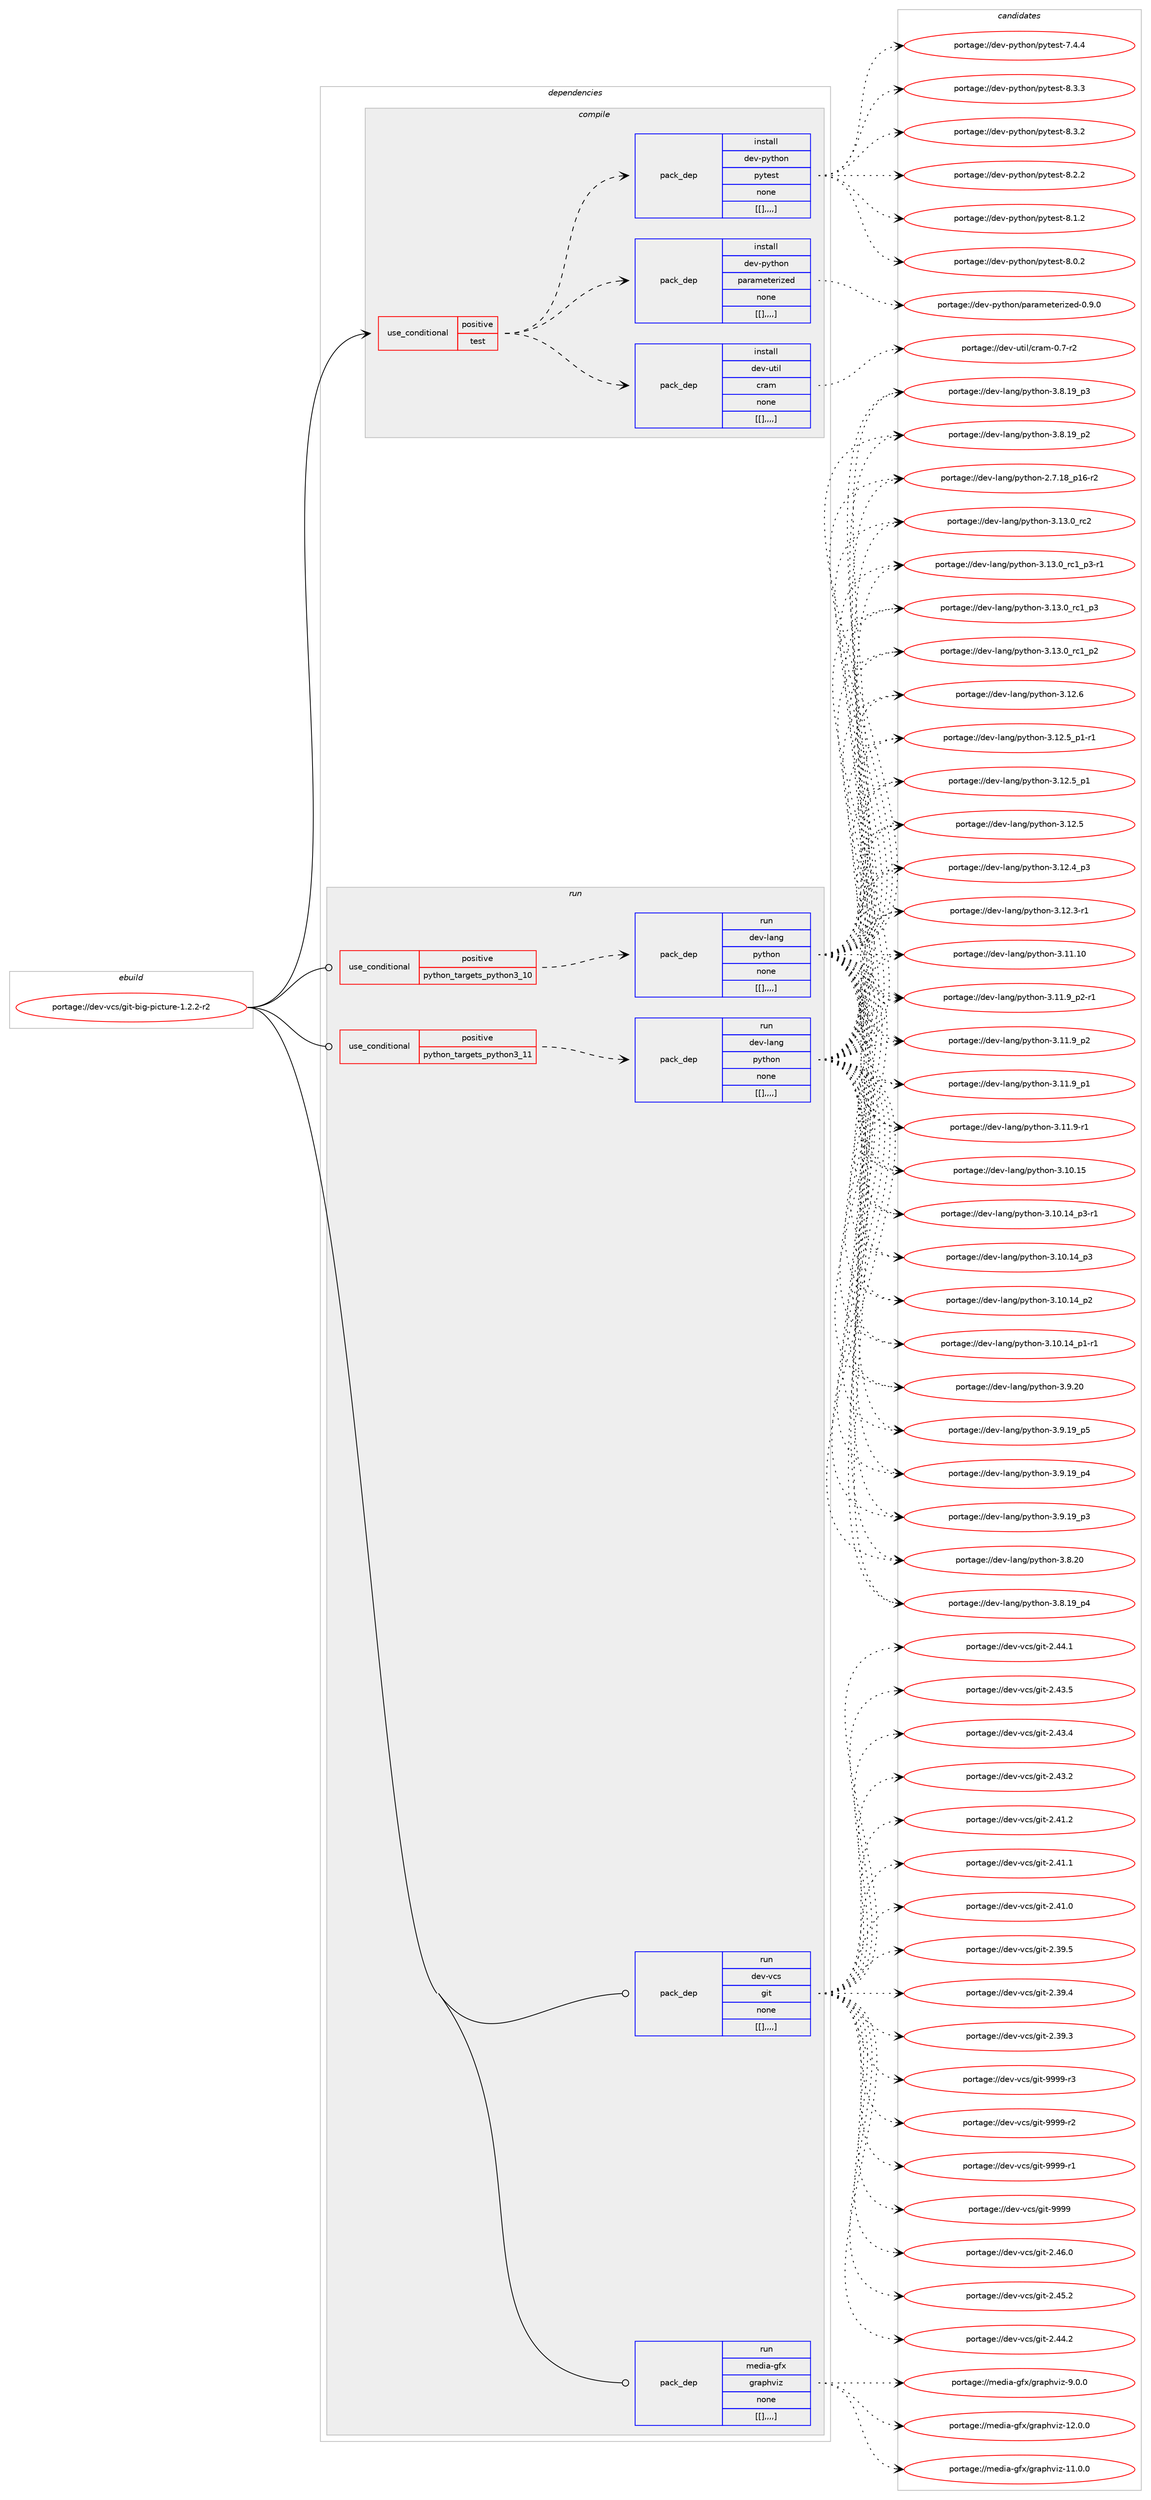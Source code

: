 digraph prolog {

# *************
# Graph options
# *************

newrank=true;
concentrate=true;
compound=true;
graph [rankdir=LR,fontname=Helvetica,fontsize=10,ranksep=1.5];#, ranksep=2.5, nodesep=0.2];
edge  [arrowhead=vee];
node  [fontname=Helvetica,fontsize=10];

# **********
# The ebuild
# **********

subgraph cluster_leftcol {
color=gray;
label=<<i>ebuild</i>>;
id [label="portage://dev-vcs/git-big-picture-1.2.2-r2", color=red, width=4, href="../dev-vcs/git-big-picture-1.2.2-r2.svg"];
}

# ****************
# The dependencies
# ****************

subgraph cluster_midcol {
color=gray;
label=<<i>dependencies</i>>;
subgraph cluster_compile {
fillcolor="#eeeeee";
style=filled;
label=<<i>compile</i>>;
subgraph cond64264 {
dependency226033 [label=<<TABLE BORDER="0" CELLBORDER="1" CELLSPACING="0" CELLPADDING="4"><TR><TD ROWSPAN="3" CELLPADDING="10">use_conditional</TD></TR><TR><TD>positive</TD></TR><TR><TD>test</TD></TR></TABLE>>, shape=none, color=red];
subgraph pack160314 {
dependency226034 [label=<<TABLE BORDER="0" CELLBORDER="1" CELLSPACING="0" CELLPADDING="4" WIDTH="220"><TR><TD ROWSPAN="6" CELLPADDING="30">pack_dep</TD></TR><TR><TD WIDTH="110">install</TD></TR><TR><TD>dev-python</TD></TR><TR><TD>parameterized</TD></TR><TR><TD>none</TD></TR><TR><TD>[[],,,,]</TD></TR></TABLE>>, shape=none, color=blue];
}
dependency226033:e -> dependency226034:w [weight=20,style="dashed",arrowhead="vee"];
subgraph pack160315 {
dependency226035 [label=<<TABLE BORDER="0" CELLBORDER="1" CELLSPACING="0" CELLPADDING="4" WIDTH="220"><TR><TD ROWSPAN="6" CELLPADDING="30">pack_dep</TD></TR><TR><TD WIDTH="110">install</TD></TR><TR><TD>dev-python</TD></TR><TR><TD>pytest</TD></TR><TR><TD>none</TD></TR><TR><TD>[[],,,,]</TD></TR></TABLE>>, shape=none, color=blue];
}
dependency226033:e -> dependency226035:w [weight=20,style="dashed",arrowhead="vee"];
subgraph pack160316 {
dependency226036 [label=<<TABLE BORDER="0" CELLBORDER="1" CELLSPACING="0" CELLPADDING="4" WIDTH="220"><TR><TD ROWSPAN="6" CELLPADDING="30">pack_dep</TD></TR><TR><TD WIDTH="110">install</TD></TR><TR><TD>dev-util</TD></TR><TR><TD>cram</TD></TR><TR><TD>none</TD></TR><TR><TD>[[],,,,]</TD></TR></TABLE>>, shape=none, color=blue];
}
dependency226033:e -> dependency226036:w [weight=20,style="dashed",arrowhead="vee"];
}
id:e -> dependency226033:w [weight=20,style="solid",arrowhead="vee"];
}
subgraph cluster_compileandrun {
fillcolor="#eeeeee";
style=filled;
label=<<i>compile and run</i>>;
}
subgraph cluster_run {
fillcolor="#eeeeee";
style=filled;
label=<<i>run</i>>;
subgraph cond64265 {
dependency226037 [label=<<TABLE BORDER="0" CELLBORDER="1" CELLSPACING="0" CELLPADDING="4"><TR><TD ROWSPAN="3" CELLPADDING="10">use_conditional</TD></TR><TR><TD>positive</TD></TR><TR><TD>python_targets_python3_10</TD></TR></TABLE>>, shape=none, color=red];
subgraph pack160317 {
dependency226038 [label=<<TABLE BORDER="0" CELLBORDER="1" CELLSPACING="0" CELLPADDING="4" WIDTH="220"><TR><TD ROWSPAN="6" CELLPADDING="30">pack_dep</TD></TR><TR><TD WIDTH="110">run</TD></TR><TR><TD>dev-lang</TD></TR><TR><TD>python</TD></TR><TR><TD>none</TD></TR><TR><TD>[[],,,,]</TD></TR></TABLE>>, shape=none, color=blue];
}
dependency226037:e -> dependency226038:w [weight=20,style="dashed",arrowhead="vee"];
}
id:e -> dependency226037:w [weight=20,style="solid",arrowhead="odot"];
subgraph cond64266 {
dependency226039 [label=<<TABLE BORDER="0" CELLBORDER="1" CELLSPACING="0" CELLPADDING="4"><TR><TD ROWSPAN="3" CELLPADDING="10">use_conditional</TD></TR><TR><TD>positive</TD></TR><TR><TD>python_targets_python3_11</TD></TR></TABLE>>, shape=none, color=red];
subgraph pack160318 {
dependency226040 [label=<<TABLE BORDER="0" CELLBORDER="1" CELLSPACING="0" CELLPADDING="4" WIDTH="220"><TR><TD ROWSPAN="6" CELLPADDING="30">pack_dep</TD></TR><TR><TD WIDTH="110">run</TD></TR><TR><TD>dev-lang</TD></TR><TR><TD>python</TD></TR><TR><TD>none</TD></TR><TR><TD>[[],,,,]</TD></TR></TABLE>>, shape=none, color=blue];
}
dependency226039:e -> dependency226040:w [weight=20,style="dashed",arrowhead="vee"];
}
id:e -> dependency226039:w [weight=20,style="solid",arrowhead="odot"];
subgraph pack160319 {
dependency226041 [label=<<TABLE BORDER="0" CELLBORDER="1" CELLSPACING="0" CELLPADDING="4" WIDTH="220"><TR><TD ROWSPAN="6" CELLPADDING="30">pack_dep</TD></TR><TR><TD WIDTH="110">run</TD></TR><TR><TD>dev-vcs</TD></TR><TR><TD>git</TD></TR><TR><TD>none</TD></TR><TR><TD>[[],,,,]</TD></TR></TABLE>>, shape=none, color=blue];
}
id:e -> dependency226041:w [weight=20,style="solid",arrowhead="odot"];
subgraph pack160320 {
dependency226042 [label=<<TABLE BORDER="0" CELLBORDER="1" CELLSPACING="0" CELLPADDING="4" WIDTH="220"><TR><TD ROWSPAN="6" CELLPADDING="30">pack_dep</TD></TR><TR><TD WIDTH="110">run</TD></TR><TR><TD>media-gfx</TD></TR><TR><TD>graphviz</TD></TR><TR><TD>none</TD></TR><TR><TD>[[],,,,]</TD></TR></TABLE>>, shape=none, color=blue];
}
id:e -> dependency226042:w [weight=20,style="solid",arrowhead="odot"];
}
}

# **************
# The candidates
# **************

subgraph cluster_choices {
rank=same;
color=gray;
label=<<i>candidates</i>>;

subgraph choice160314 {
color=black;
nodesep=1;
choice10010111845112121116104111110471129711497109101116101114105122101100454846574648 [label="portage://dev-python/parameterized-0.9.0", color=red, width=4,href="../dev-python/parameterized-0.9.0.svg"];
dependency226034:e -> choice10010111845112121116104111110471129711497109101116101114105122101100454846574648:w [style=dotted,weight="100"];
}
subgraph choice160315 {
color=black;
nodesep=1;
choice1001011184511212111610411111047112121116101115116455646514651 [label="portage://dev-python/pytest-8.3.3", color=red, width=4,href="../dev-python/pytest-8.3.3.svg"];
choice1001011184511212111610411111047112121116101115116455646514650 [label="portage://dev-python/pytest-8.3.2", color=red, width=4,href="../dev-python/pytest-8.3.2.svg"];
choice1001011184511212111610411111047112121116101115116455646504650 [label="portage://dev-python/pytest-8.2.2", color=red, width=4,href="../dev-python/pytest-8.2.2.svg"];
choice1001011184511212111610411111047112121116101115116455646494650 [label="portage://dev-python/pytest-8.1.2", color=red, width=4,href="../dev-python/pytest-8.1.2.svg"];
choice1001011184511212111610411111047112121116101115116455646484650 [label="portage://dev-python/pytest-8.0.2", color=red, width=4,href="../dev-python/pytest-8.0.2.svg"];
choice1001011184511212111610411111047112121116101115116455546524652 [label="portage://dev-python/pytest-7.4.4", color=red, width=4,href="../dev-python/pytest-7.4.4.svg"];
dependency226035:e -> choice1001011184511212111610411111047112121116101115116455646514651:w [style=dotted,weight="100"];
dependency226035:e -> choice1001011184511212111610411111047112121116101115116455646514650:w [style=dotted,weight="100"];
dependency226035:e -> choice1001011184511212111610411111047112121116101115116455646504650:w [style=dotted,weight="100"];
dependency226035:e -> choice1001011184511212111610411111047112121116101115116455646494650:w [style=dotted,weight="100"];
dependency226035:e -> choice1001011184511212111610411111047112121116101115116455646484650:w [style=dotted,weight="100"];
dependency226035:e -> choice1001011184511212111610411111047112121116101115116455546524652:w [style=dotted,weight="100"];
}
subgraph choice160316 {
color=black;
nodesep=1;
choice10010111845117116105108479911497109454846554511450 [label="portage://dev-util/cram-0.7-r2", color=red, width=4,href="../dev-util/cram-0.7-r2.svg"];
dependency226036:e -> choice10010111845117116105108479911497109454846554511450:w [style=dotted,weight="100"];
}
subgraph choice160317 {
color=black;
nodesep=1;
choice10010111845108971101034711212111610411111045514649514648951149950 [label="portage://dev-lang/python-3.13.0_rc2", color=red, width=4,href="../dev-lang/python-3.13.0_rc2.svg"];
choice1001011184510897110103471121211161041111104551464951464895114994995112514511449 [label="portage://dev-lang/python-3.13.0_rc1_p3-r1", color=red, width=4,href="../dev-lang/python-3.13.0_rc1_p3-r1.svg"];
choice100101118451089711010347112121116104111110455146495146489511499499511251 [label="portage://dev-lang/python-3.13.0_rc1_p3", color=red, width=4,href="../dev-lang/python-3.13.0_rc1_p3.svg"];
choice100101118451089711010347112121116104111110455146495146489511499499511250 [label="portage://dev-lang/python-3.13.0_rc1_p2", color=red, width=4,href="../dev-lang/python-3.13.0_rc1_p2.svg"];
choice10010111845108971101034711212111610411111045514649504654 [label="portage://dev-lang/python-3.12.6", color=red, width=4,href="../dev-lang/python-3.12.6.svg"];
choice1001011184510897110103471121211161041111104551464950465395112494511449 [label="portage://dev-lang/python-3.12.5_p1-r1", color=red, width=4,href="../dev-lang/python-3.12.5_p1-r1.svg"];
choice100101118451089711010347112121116104111110455146495046539511249 [label="portage://dev-lang/python-3.12.5_p1", color=red, width=4,href="../dev-lang/python-3.12.5_p1.svg"];
choice10010111845108971101034711212111610411111045514649504653 [label="portage://dev-lang/python-3.12.5", color=red, width=4,href="../dev-lang/python-3.12.5.svg"];
choice100101118451089711010347112121116104111110455146495046529511251 [label="portage://dev-lang/python-3.12.4_p3", color=red, width=4,href="../dev-lang/python-3.12.4_p3.svg"];
choice100101118451089711010347112121116104111110455146495046514511449 [label="portage://dev-lang/python-3.12.3-r1", color=red, width=4,href="../dev-lang/python-3.12.3-r1.svg"];
choice1001011184510897110103471121211161041111104551464949464948 [label="portage://dev-lang/python-3.11.10", color=red, width=4,href="../dev-lang/python-3.11.10.svg"];
choice1001011184510897110103471121211161041111104551464949465795112504511449 [label="portage://dev-lang/python-3.11.9_p2-r1", color=red, width=4,href="../dev-lang/python-3.11.9_p2-r1.svg"];
choice100101118451089711010347112121116104111110455146494946579511250 [label="portage://dev-lang/python-3.11.9_p2", color=red, width=4,href="../dev-lang/python-3.11.9_p2.svg"];
choice100101118451089711010347112121116104111110455146494946579511249 [label="portage://dev-lang/python-3.11.9_p1", color=red, width=4,href="../dev-lang/python-3.11.9_p1.svg"];
choice100101118451089711010347112121116104111110455146494946574511449 [label="portage://dev-lang/python-3.11.9-r1", color=red, width=4,href="../dev-lang/python-3.11.9-r1.svg"];
choice1001011184510897110103471121211161041111104551464948464953 [label="portage://dev-lang/python-3.10.15", color=red, width=4,href="../dev-lang/python-3.10.15.svg"];
choice100101118451089711010347112121116104111110455146494846495295112514511449 [label="portage://dev-lang/python-3.10.14_p3-r1", color=red, width=4,href="../dev-lang/python-3.10.14_p3-r1.svg"];
choice10010111845108971101034711212111610411111045514649484649529511251 [label="portage://dev-lang/python-3.10.14_p3", color=red, width=4,href="../dev-lang/python-3.10.14_p3.svg"];
choice10010111845108971101034711212111610411111045514649484649529511250 [label="portage://dev-lang/python-3.10.14_p2", color=red, width=4,href="../dev-lang/python-3.10.14_p2.svg"];
choice100101118451089711010347112121116104111110455146494846495295112494511449 [label="portage://dev-lang/python-3.10.14_p1-r1", color=red, width=4,href="../dev-lang/python-3.10.14_p1-r1.svg"];
choice10010111845108971101034711212111610411111045514657465048 [label="portage://dev-lang/python-3.9.20", color=red, width=4,href="../dev-lang/python-3.9.20.svg"];
choice100101118451089711010347112121116104111110455146574649579511253 [label="portage://dev-lang/python-3.9.19_p5", color=red, width=4,href="../dev-lang/python-3.9.19_p5.svg"];
choice100101118451089711010347112121116104111110455146574649579511252 [label="portage://dev-lang/python-3.9.19_p4", color=red, width=4,href="../dev-lang/python-3.9.19_p4.svg"];
choice100101118451089711010347112121116104111110455146574649579511251 [label="portage://dev-lang/python-3.9.19_p3", color=red, width=4,href="../dev-lang/python-3.9.19_p3.svg"];
choice10010111845108971101034711212111610411111045514656465048 [label="portage://dev-lang/python-3.8.20", color=red, width=4,href="../dev-lang/python-3.8.20.svg"];
choice100101118451089711010347112121116104111110455146564649579511252 [label="portage://dev-lang/python-3.8.19_p4", color=red, width=4,href="../dev-lang/python-3.8.19_p4.svg"];
choice100101118451089711010347112121116104111110455146564649579511251 [label="portage://dev-lang/python-3.8.19_p3", color=red, width=4,href="../dev-lang/python-3.8.19_p3.svg"];
choice100101118451089711010347112121116104111110455146564649579511250 [label="portage://dev-lang/python-3.8.19_p2", color=red, width=4,href="../dev-lang/python-3.8.19_p2.svg"];
choice100101118451089711010347112121116104111110455046554649569511249544511450 [label="portage://dev-lang/python-2.7.18_p16-r2", color=red, width=4,href="../dev-lang/python-2.7.18_p16-r2.svg"];
dependency226038:e -> choice10010111845108971101034711212111610411111045514649514648951149950:w [style=dotted,weight="100"];
dependency226038:e -> choice1001011184510897110103471121211161041111104551464951464895114994995112514511449:w [style=dotted,weight="100"];
dependency226038:e -> choice100101118451089711010347112121116104111110455146495146489511499499511251:w [style=dotted,weight="100"];
dependency226038:e -> choice100101118451089711010347112121116104111110455146495146489511499499511250:w [style=dotted,weight="100"];
dependency226038:e -> choice10010111845108971101034711212111610411111045514649504654:w [style=dotted,weight="100"];
dependency226038:e -> choice1001011184510897110103471121211161041111104551464950465395112494511449:w [style=dotted,weight="100"];
dependency226038:e -> choice100101118451089711010347112121116104111110455146495046539511249:w [style=dotted,weight="100"];
dependency226038:e -> choice10010111845108971101034711212111610411111045514649504653:w [style=dotted,weight="100"];
dependency226038:e -> choice100101118451089711010347112121116104111110455146495046529511251:w [style=dotted,weight="100"];
dependency226038:e -> choice100101118451089711010347112121116104111110455146495046514511449:w [style=dotted,weight="100"];
dependency226038:e -> choice1001011184510897110103471121211161041111104551464949464948:w [style=dotted,weight="100"];
dependency226038:e -> choice1001011184510897110103471121211161041111104551464949465795112504511449:w [style=dotted,weight="100"];
dependency226038:e -> choice100101118451089711010347112121116104111110455146494946579511250:w [style=dotted,weight="100"];
dependency226038:e -> choice100101118451089711010347112121116104111110455146494946579511249:w [style=dotted,weight="100"];
dependency226038:e -> choice100101118451089711010347112121116104111110455146494946574511449:w [style=dotted,weight="100"];
dependency226038:e -> choice1001011184510897110103471121211161041111104551464948464953:w [style=dotted,weight="100"];
dependency226038:e -> choice100101118451089711010347112121116104111110455146494846495295112514511449:w [style=dotted,weight="100"];
dependency226038:e -> choice10010111845108971101034711212111610411111045514649484649529511251:w [style=dotted,weight="100"];
dependency226038:e -> choice10010111845108971101034711212111610411111045514649484649529511250:w [style=dotted,weight="100"];
dependency226038:e -> choice100101118451089711010347112121116104111110455146494846495295112494511449:w [style=dotted,weight="100"];
dependency226038:e -> choice10010111845108971101034711212111610411111045514657465048:w [style=dotted,weight="100"];
dependency226038:e -> choice100101118451089711010347112121116104111110455146574649579511253:w [style=dotted,weight="100"];
dependency226038:e -> choice100101118451089711010347112121116104111110455146574649579511252:w [style=dotted,weight="100"];
dependency226038:e -> choice100101118451089711010347112121116104111110455146574649579511251:w [style=dotted,weight="100"];
dependency226038:e -> choice10010111845108971101034711212111610411111045514656465048:w [style=dotted,weight="100"];
dependency226038:e -> choice100101118451089711010347112121116104111110455146564649579511252:w [style=dotted,weight="100"];
dependency226038:e -> choice100101118451089711010347112121116104111110455146564649579511251:w [style=dotted,weight="100"];
dependency226038:e -> choice100101118451089711010347112121116104111110455146564649579511250:w [style=dotted,weight="100"];
dependency226038:e -> choice100101118451089711010347112121116104111110455046554649569511249544511450:w [style=dotted,weight="100"];
}
subgraph choice160318 {
color=black;
nodesep=1;
choice10010111845108971101034711212111610411111045514649514648951149950 [label="portage://dev-lang/python-3.13.0_rc2", color=red, width=4,href="../dev-lang/python-3.13.0_rc2.svg"];
choice1001011184510897110103471121211161041111104551464951464895114994995112514511449 [label="portage://dev-lang/python-3.13.0_rc1_p3-r1", color=red, width=4,href="../dev-lang/python-3.13.0_rc1_p3-r1.svg"];
choice100101118451089711010347112121116104111110455146495146489511499499511251 [label="portage://dev-lang/python-3.13.0_rc1_p3", color=red, width=4,href="../dev-lang/python-3.13.0_rc1_p3.svg"];
choice100101118451089711010347112121116104111110455146495146489511499499511250 [label="portage://dev-lang/python-3.13.0_rc1_p2", color=red, width=4,href="../dev-lang/python-3.13.0_rc1_p2.svg"];
choice10010111845108971101034711212111610411111045514649504654 [label="portage://dev-lang/python-3.12.6", color=red, width=4,href="../dev-lang/python-3.12.6.svg"];
choice1001011184510897110103471121211161041111104551464950465395112494511449 [label="portage://dev-lang/python-3.12.5_p1-r1", color=red, width=4,href="../dev-lang/python-3.12.5_p1-r1.svg"];
choice100101118451089711010347112121116104111110455146495046539511249 [label="portage://dev-lang/python-3.12.5_p1", color=red, width=4,href="../dev-lang/python-3.12.5_p1.svg"];
choice10010111845108971101034711212111610411111045514649504653 [label="portage://dev-lang/python-3.12.5", color=red, width=4,href="../dev-lang/python-3.12.5.svg"];
choice100101118451089711010347112121116104111110455146495046529511251 [label="portage://dev-lang/python-3.12.4_p3", color=red, width=4,href="../dev-lang/python-3.12.4_p3.svg"];
choice100101118451089711010347112121116104111110455146495046514511449 [label="portage://dev-lang/python-3.12.3-r1", color=red, width=4,href="../dev-lang/python-3.12.3-r1.svg"];
choice1001011184510897110103471121211161041111104551464949464948 [label="portage://dev-lang/python-3.11.10", color=red, width=4,href="../dev-lang/python-3.11.10.svg"];
choice1001011184510897110103471121211161041111104551464949465795112504511449 [label="portage://dev-lang/python-3.11.9_p2-r1", color=red, width=4,href="../dev-lang/python-3.11.9_p2-r1.svg"];
choice100101118451089711010347112121116104111110455146494946579511250 [label="portage://dev-lang/python-3.11.9_p2", color=red, width=4,href="../dev-lang/python-3.11.9_p2.svg"];
choice100101118451089711010347112121116104111110455146494946579511249 [label="portage://dev-lang/python-3.11.9_p1", color=red, width=4,href="../dev-lang/python-3.11.9_p1.svg"];
choice100101118451089711010347112121116104111110455146494946574511449 [label="portage://dev-lang/python-3.11.9-r1", color=red, width=4,href="../dev-lang/python-3.11.9-r1.svg"];
choice1001011184510897110103471121211161041111104551464948464953 [label="portage://dev-lang/python-3.10.15", color=red, width=4,href="../dev-lang/python-3.10.15.svg"];
choice100101118451089711010347112121116104111110455146494846495295112514511449 [label="portage://dev-lang/python-3.10.14_p3-r1", color=red, width=4,href="../dev-lang/python-3.10.14_p3-r1.svg"];
choice10010111845108971101034711212111610411111045514649484649529511251 [label="portage://dev-lang/python-3.10.14_p3", color=red, width=4,href="../dev-lang/python-3.10.14_p3.svg"];
choice10010111845108971101034711212111610411111045514649484649529511250 [label="portage://dev-lang/python-3.10.14_p2", color=red, width=4,href="../dev-lang/python-3.10.14_p2.svg"];
choice100101118451089711010347112121116104111110455146494846495295112494511449 [label="portage://dev-lang/python-3.10.14_p1-r1", color=red, width=4,href="../dev-lang/python-3.10.14_p1-r1.svg"];
choice10010111845108971101034711212111610411111045514657465048 [label="portage://dev-lang/python-3.9.20", color=red, width=4,href="../dev-lang/python-3.9.20.svg"];
choice100101118451089711010347112121116104111110455146574649579511253 [label="portage://dev-lang/python-3.9.19_p5", color=red, width=4,href="../dev-lang/python-3.9.19_p5.svg"];
choice100101118451089711010347112121116104111110455146574649579511252 [label="portage://dev-lang/python-3.9.19_p4", color=red, width=4,href="../dev-lang/python-3.9.19_p4.svg"];
choice100101118451089711010347112121116104111110455146574649579511251 [label="portage://dev-lang/python-3.9.19_p3", color=red, width=4,href="../dev-lang/python-3.9.19_p3.svg"];
choice10010111845108971101034711212111610411111045514656465048 [label="portage://dev-lang/python-3.8.20", color=red, width=4,href="../dev-lang/python-3.8.20.svg"];
choice100101118451089711010347112121116104111110455146564649579511252 [label="portage://dev-lang/python-3.8.19_p4", color=red, width=4,href="../dev-lang/python-3.8.19_p4.svg"];
choice100101118451089711010347112121116104111110455146564649579511251 [label="portage://dev-lang/python-3.8.19_p3", color=red, width=4,href="../dev-lang/python-3.8.19_p3.svg"];
choice100101118451089711010347112121116104111110455146564649579511250 [label="portage://dev-lang/python-3.8.19_p2", color=red, width=4,href="../dev-lang/python-3.8.19_p2.svg"];
choice100101118451089711010347112121116104111110455046554649569511249544511450 [label="portage://dev-lang/python-2.7.18_p16-r2", color=red, width=4,href="../dev-lang/python-2.7.18_p16-r2.svg"];
dependency226040:e -> choice10010111845108971101034711212111610411111045514649514648951149950:w [style=dotted,weight="100"];
dependency226040:e -> choice1001011184510897110103471121211161041111104551464951464895114994995112514511449:w [style=dotted,weight="100"];
dependency226040:e -> choice100101118451089711010347112121116104111110455146495146489511499499511251:w [style=dotted,weight="100"];
dependency226040:e -> choice100101118451089711010347112121116104111110455146495146489511499499511250:w [style=dotted,weight="100"];
dependency226040:e -> choice10010111845108971101034711212111610411111045514649504654:w [style=dotted,weight="100"];
dependency226040:e -> choice1001011184510897110103471121211161041111104551464950465395112494511449:w [style=dotted,weight="100"];
dependency226040:e -> choice100101118451089711010347112121116104111110455146495046539511249:w [style=dotted,weight="100"];
dependency226040:e -> choice10010111845108971101034711212111610411111045514649504653:w [style=dotted,weight="100"];
dependency226040:e -> choice100101118451089711010347112121116104111110455146495046529511251:w [style=dotted,weight="100"];
dependency226040:e -> choice100101118451089711010347112121116104111110455146495046514511449:w [style=dotted,weight="100"];
dependency226040:e -> choice1001011184510897110103471121211161041111104551464949464948:w [style=dotted,weight="100"];
dependency226040:e -> choice1001011184510897110103471121211161041111104551464949465795112504511449:w [style=dotted,weight="100"];
dependency226040:e -> choice100101118451089711010347112121116104111110455146494946579511250:w [style=dotted,weight="100"];
dependency226040:e -> choice100101118451089711010347112121116104111110455146494946579511249:w [style=dotted,weight="100"];
dependency226040:e -> choice100101118451089711010347112121116104111110455146494946574511449:w [style=dotted,weight="100"];
dependency226040:e -> choice1001011184510897110103471121211161041111104551464948464953:w [style=dotted,weight="100"];
dependency226040:e -> choice100101118451089711010347112121116104111110455146494846495295112514511449:w [style=dotted,weight="100"];
dependency226040:e -> choice10010111845108971101034711212111610411111045514649484649529511251:w [style=dotted,weight="100"];
dependency226040:e -> choice10010111845108971101034711212111610411111045514649484649529511250:w [style=dotted,weight="100"];
dependency226040:e -> choice100101118451089711010347112121116104111110455146494846495295112494511449:w [style=dotted,weight="100"];
dependency226040:e -> choice10010111845108971101034711212111610411111045514657465048:w [style=dotted,weight="100"];
dependency226040:e -> choice100101118451089711010347112121116104111110455146574649579511253:w [style=dotted,weight="100"];
dependency226040:e -> choice100101118451089711010347112121116104111110455146574649579511252:w [style=dotted,weight="100"];
dependency226040:e -> choice100101118451089711010347112121116104111110455146574649579511251:w [style=dotted,weight="100"];
dependency226040:e -> choice10010111845108971101034711212111610411111045514656465048:w [style=dotted,weight="100"];
dependency226040:e -> choice100101118451089711010347112121116104111110455146564649579511252:w [style=dotted,weight="100"];
dependency226040:e -> choice100101118451089711010347112121116104111110455146564649579511251:w [style=dotted,weight="100"];
dependency226040:e -> choice100101118451089711010347112121116104111110455146564649579511250:w [style=dotted,weight="100"];
dependency226040:e -> choice100101118451089711010347112121116104111110455046554649569511249544511450:w [style=dotted,weight="100"];
}
subgraph choice160319 {
color=black;
nodesep=1;
choice10010111845118991154710310511645575757574511451 [label="portage://dev-vcs/git-9999-r3", color=red, width=4,href="../dev-vcs/git-9999-r3.svg"];
choice10010111845118991154710310511645575757574511450 [label="portage://dev-vcs/git-9999-r2", color=red, width=4,href="../dev-vcs/git-9999-r2.svg"];
choice10010111845118991154710310511645575757574511449 [label="portage://dev-vcs/git-9999-r1", color=red, width=4,href="../dev-vcs/git-9999-r1.svg"];
choice1001011184511899115471031051164557575757 [label="portage://dev-vcs/git-9999", color=red, width=4,href="../dev-vcs/git-9999.svg"];
choice10010111845118991154710310511645504652544648 [label="portage://dev-vcs/git-2.46.0", color=red, width=4,href="../dev-vcs/git-2.46.0.svg"];
choice10010111845118991154710310511645504652534650 [label="portage://dev-vcs/git-2.45.2", color=red, width=4,href="../dev-vcs/git-2.45.2.svg"];
choice10010111845118991154710310511645504652524650 [label="portage://dev-vcs/git-2.44.2", color=red, width=4,href="../dev-vcs/git-2.44.2.svg"];
choice10010111845118991154710310511645504652524649 [label="portage://dev-vcs/git-2.44.1", color=red, width=4,href="../dev-vcs/git-2.44.1.svg"];
choice10010111845118991154710310511645504652514653 [label="portage://dev-vcs/git-2.43.5", color=red, width=4,href="../dev-vcs/git-2.43.5.svg"];
choice10010111845118991154710310511645504652514652 [label="portage://dev-vcs/git-2.43.4", color=red, width=4,href="../dev-vcs/git-2.43.4.svg"];
choice10010111845118991154710310511645504652514650 [label="portage://dev-vcs/git-2.43.2", color=red, width=4,href="../dev-vcs/git-2.43.2.svg"];
choice10010111845118991154710310511645504652494650 [label="portage://dev-vcs/git-2.41.2", color=red, width=4,href="../dev-vcs/git-2.41.2.svg"];
choice10010111845118991154710310511645504652494649 [label="portage://dev-vcs/git-2.41.1", color=red, width=4,href="../dev-vcs/git-2.41.1.svg"];
choice10010111845118991154710310511645504652494648 [label="portage://dev-vcs/git-2.41.0", color=red, width=4,href="../dev-vcs/git-2.41.0.svg"];
choice10010111845118991154710310511645504651574653 [label="portage://dev-vcs/git-2.39.5", color=red, width=4,href="../dev-vcs/git-2.39.5.svg"];
choice10010111845118991154710310511645504651574652 [label="portage://dev-vcs/git-2.39.4", color=red, width=4,href="../dev-vcs/git-2.39.4.svg"];
choice10010111845118991154710310511645504651574651 [label="portage://dev-vcs/git-2.39.3", color=red, width=4,href="../dev-vcs/git-2.39.3.svg"];
dependency226041:e -> choice10010111845118991154710310511645575757574511451:w [style=dotted,weight="100"];
dependency226041:e -> choice10010111845118991154710310511645575757574511450:w [style=dotted,weight="100"];
dependency226041:e -> choice10010111845118991154710310511645575757574511449:w [style=dotted,weight="100"];
dependency226041:e -> choice1001011184511899115471031051164557575757:w [style=dotted,weight="100"];
dependency226041:e -> choice10010111845118991154710310511645504652544648:w [style=dotted,weight="100"];
dependency226041:e -> choice10010111845118991154710310511645504652534650:w [style=dotted,weight="100"];
dependency226041:e -> choice10010111845118991154710310511645504652524650:w [style=dotted,weight="100"];
dependency226041:e -> choice10010111845118991154710310511645504652524649:w [style=dotted,weight="100"];
dependency226041:e -> choice10010111845118991154710310511645504652514653:w [style=dotted,weight="100"];
dependency226041:e -> choice10010111845118991154710310511645504652514652:w [style=dotted,weight="100"];
dependency226041:e -> choice10010111845118991154710310511645504652514650:w [style=dotted,weight="100"];
dependency226041:e -> choice10010111845118991154710310511645504652494650:w [style=dotted,weight="100"];
dependency226041:e -> choice10010111845118991154710310511645504652494649:w [style=dotted,weight="100"];
dependency226041:e -> choice10010111845118991154710310511645504652494648:w [style=dotted,weight="100"];
dependency226041:e -> choice10010111845118991154710310511645504651574653:w [style=dotted,weight="100"];
dependency226041:e -> choice10010111845118991154710310511645504651574652:w [style=dotted,weight="100"];
dependency226041:e -> choice10010111845118991154710310511645504651574651:w [style=dotted,weight="100"];
}
subgraph choice160320 {
color=black;
nodesep=1;
choice1091011001059745103102120471031149711210411810512245495046484648 [label="portage://media-gfx/graphviz-12.0.0", color=red, width=4,href="../media-gfx/graphviz-12.0.0.svg"];
choice1091011001059745103102120471031149711210411810512245494946484648 [label="portage://media-gfx/graphviz-11.0.0", color=red, width=4,href="../media-gfx/graphviz-11.0.0.svg"];
choice10910110010597451031021204710311497112104118105122455746484648 [label="portage://media-gfx/graphviz-9.0.0", color=red, width=4,href="../media-gfx/graphviz-9.0.0.svg"];
dependency226042:e -> choice1091011001059745103102120471031149711210411810512245495046484648:w [style=dotted,weight="100"];
dependency226042:e -> choice1091011001059745103102120471031149711210411810512245494946484648:w [style=dotted,weight="100"];
dependency226042:e -> choice10910110010597451031021204710311497112104118105122455746484648:w [style=dotted,weight="100"];
}
}

}
